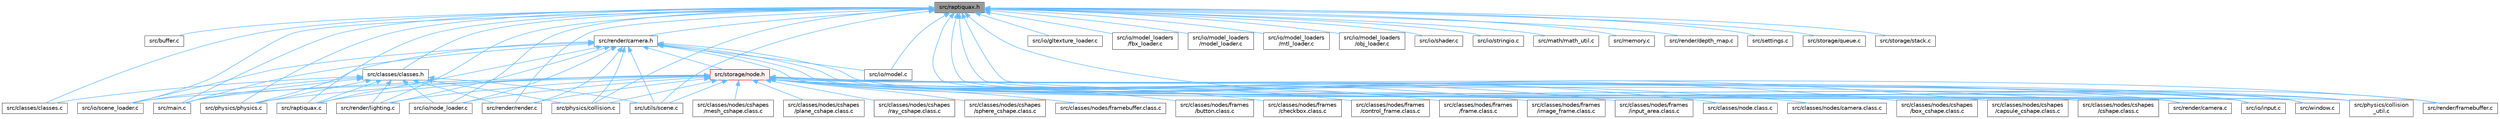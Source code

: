 digraph "src/raptiquax.h"
{
 // LATEX_PDF_SIZE
  bgcolor="transparent";
  edge [fontname=Helvetica,fontsize=10,labelfontname=Helvetica,labelfontsize=10];
  node [fontname=Helvetica,fontsize=10,shape=box,height=0.2,width=0.4];
  Node1 [id="Node000001",label="src/raptiquax.h",height=0.2,width=0.4,color="gray40", fillcolor="grey60", style="filled", fontcolor="black",tooltip="This file contains type definitions for fixed-width integer types and floating-point types."];
  Node1 -> Node2 [id="edge88_Node000001_Node000002",dir="back",color="steelblue1",style="solid",tooltip=" "];
  Node2 [id="Node000002",label="src/buffer.c",height=0.2,width=0.4,color="grey40", fillcolor="white", style="filled",URL="$buffer_8c.html",tooltip=" "];
  Node1 -> Node3 [id="edge89_Node000001_Node000003",dir="back",color="steelblue1",style="solid",tooltip=" "];
  Node3 [id="Node000003",label="src/classes/classes.c",height=0.2,width=0.4,color="grey40", fillcolor="white", style="filled",URL="$classes_8c.html",tooltip=" "];
  Node1 -> Node4 [id="edge90_Node000001_Node000004",dir="back",color="steelblue1",style="solid",tooltip=" "];
  Node4 [id="Node000004",label="src/classes/classes.h",height=0.2,width=0.4,color="grey40", fillcolor="white", style="filled",URL="$classes_8h.html",tooltip=" "];
  Node4 -> Node3 [id="edge91_Node000004_Node000003",dir="back",color="steelblue1",style="solid",tooltip=" "];
  Node4 -> Node5 [id="edge92_Node000004_Node000005",dir="back",color="steelblue1",style="solid",tooltip=" "];
  Node5 [id="Node000005",label="src/io/node_loader.c",height=0.2,width=0.4,color="grey40", fillcolor="white", style="filled",URL="$node__loader_8c.html",tooltip=" "];
  Node4 -> Node6 [id="edge93_Node000004_Node000006",dir="back",color="steelblue1",style="solid",tooltip=" "];
  Node6 [id="Node000006",label="src/io/scene_loader.c",height=0.2,width=0.4,color="grey40", fillcolor="white", style="filled",URL="$scene__loader_8c.html",tooltip=" "];
  Node4 -> Node7 [id="edge94_Node000004_Node000007",dir="back",color="steelblue1",style="solid",tooltip=" "];
  Node7 [id="Node000007",label="src/main.c",height=0.2,width=0.4,color="grey40", fillcolor="white", style="filled",URL="$main_8c.html",tooltip=" "];
  Node4 -> Node8 [id="edge95_Node000004_Node000008",dir="back",color="steelblue1",style="solid",tooltip=" "];
  Node8 [id="Node000008",label="src/physics/collision.c",height=0.2,width=0.4,color="grey40", fillcolor="white", style="filled",URL="$collision_8c.html",tooltip=" "];
  Node4 -> Node9 [id="edge96_Node000004_Node000009",dir="back",color="steelblue1",style="solid",tooltip=" "];
  Node9 [id="Node000009",label="src/physics/physics.c",height=0.2,width=0.4,color="grey40", fillcolor="white", style="filled",URL="$physics_8c.html",tooltip=" "];
  Node4 -> Node10 [id="edge97_Node000004_Node000010",dir="back",color="steelblue1",style="solid",tooltip=" "];
  Node10 [id="Node000010",label="src/raptiquax.c",height=0.2,width=0.4,color="grey40", fillcolor="white", style="filled",URL="$raptiquax_8c.html",tooltip=" "];
  Node4 -> Node11 [id="edge98_Node000004_Node000011",dir="back",color="steelblue1",style="solid",tooltip=" "];
  Node11 [id="Node000011",label="src/render/lighting.c",height=0.2,width=0.4,color="grey40", fillcolor="white", style="filled",URL="$lighting_8c.html",tooltip=" "];
  Node4 -> Node12 [id="edge99_Node000004_Node000012",dir="back",color="steelblue1",style="solid",tooltip=" "];
  Node12 [id="Node000012",label="src/render/render.c",height=0.2,width=0.4,color="grey40", fillcolor="white", style="filled",URL="$render_8c.html",tooltip=" "];
  Node4 -> Node13 [id="edge100_Node000004_Node000013",dir="back",color="steelblue1",style="solid",tooltip=" "];
  Node13 [id="Node000013",label="src/utils/scene.c",height=0.2,width=0.4,color="grey40", fillcolor="white", style="filled",URL="$scene_8c.html",tooltip=" "];
  Node1 -> Node14 [id="edge101_Node000001_Node000014",dir="back",color="steelblue1",style="solid",tooltip=" "];
  Node14 [id="Node000014",label="src/io/gltexture_loader.c",height=0.2,width=0.4,color="grey40", fillcolor="white", style="filled",URL="$gltexture__loader_8c.html",tooltip=" "];
  Node1 -> Node15 [id="edge102_Node000001_Node000015",dir="back",color="steelblue1",style="solid",tooltip=" "];
  Node15 [id="Node000015",label="src/io/input.c",height=0.2,width=0.4,color="grey40", fillcolor="white", style="filled",URL="$input_8c.html",tooltip=" "];
  Node1 -> Node16 [id="edge103_Node000001_Node000016",dir="back",color="steelblue1",style="solid",tooltip=" "];
  Node16 [id="Node000016",label="src/io/model.c",height=0.2,width=0.4,color="grey40", fillcolor="white", style="filled",URL="$model_8c.html",tooltip=" "];
  Node1 -> Node17 [id="edge104_Node000001_Node000017",dir="back",color="steelblue1",style="solid",tooltip=" "];
  Node17 [id="Node000017",label="src/io/model_loaders\l/fbx_loader.c",height=0.2,width=0.4,color="grey40", fillcolor="white", style="filled",URL="$fbx__loader_8c.html",tooltip=" "];
  Node1 -> Node18 [id="edge105_Node000001_Node000018",dir="back",color="steelblue1",style="solid",tooltip=" "];
  Node18 [id="Node000018",label="src/io/model_loaders\l/model_loader.c",height=0.2,width=0.4,color="grey40", fillcolor="white", style="filled",URL="$model__loader_8c.html",tooltip=" "];
  Node1 -> Node19 [id="edge106_Node000001_Node000019",dir="back",color="steelblue1",style="solid",tooltip=" "];
  Node19 [id="Node000019",label="src/io/model_loaders\l/mtl_loader.c",height=0.2,width=0.4,color="grey40", fillcolor="white", style="filled",URL="$mtl__loader_8c.html",tooltip=" "];
  Node1 -> Node20 [id="edge107_Node000001_Node000020",dir="back",color="steelblue1",style="solid",tooltip=" "];
  Node20 [id="Node000020",label="src/io/model_loaders\l/obj_loader.c",height=0.2,width=0.4,color="grey40", fillcolor="white", style="filled",URL="$obj__loader_8c.html",tooltip=" "];
  Node1 -> Node5 [id="edge108_Node000001_Node000005",dir="back",color="steelblue1",style="solid",tooltip=" "];
  Node1 -> Node6 [id="edge109_Node000001_Node000006",dir="back",color="steelblue1",style="solid",tooltip=" "];
  Node1 -> Node21 [id="edge110_Node000001_Node000021",dir="back",color="steelblue1",style="solid",tooltip=" "];
  Node21 [id="Node000021",label="src/io/shader.c",height=0.2,width=0.4,color="grey40", fillcolor="white", style="filled",URL="$shader_8c.html",tooltip=" "];
  Node1 -> Node22 [id="edge111_Node000001_Node000022",dir="back",color="steelblue1",style="solid",tooltip=" "];
  Node22 [id="Node000022",label="src/io/stringio.c",height=0.2,width=0.4,color="grey40", fillcolor="white", style="filled",URL="$stringio_8c.html",tooltip=" "];
  Node1 -> Node7 [id="edge112_Node000001_Node000007",dir="back",color="steelblue1",style="solid",tooltip=" "];
  Node1 -> Node23 [id="edge113_Node000001_Node000023",dir="back",color="steelblue1",style="solid",tooltip=" "];
  Node23 [id="Node000023",label="src/math/math_util.c",height=0.2,width=0.4,color="grey40", fillcolor="white", style="filled",URL="$math__util_8c.html",tooltip=" "];
  Node1 -> Node24 [id="edge114_Node000001_Node000024",dir="back",color="steelblue1",style="solid",tooltip=" "];
  Node24 [id="Node000024",label="src/memory.c",height=0.2,width=0.4,color="grey40", fillcolor="white", style="filled",URL="$memory_8c.html",tooltip=" "];
  Node1 -> Node8 [id="edge115_Node000001_Node000008",dir="back",color="steelblue1",style="solid",tooltip=" "];
  Node1 -> Node25 [id="edge116_Node000001_Node000025",dir="back",color="steelblue1",style="solid",tooltip=" "];
  Node25 [id="Node000025",label="src/physics/collision\l_util.c",height=0.2,width=0.4,color="grey40", fillcolor="white", style="filled",URL="$collision__util_8c.html",tooltip=" "];
  Node1 -> Node9 [id="edge117_Node000001_Node000009",dir="back",color="steelblue1",style="solid",tooltip=" "];
  Node1 -> Node10 [id="edge118_Node000001_Node000010",dir="back",color="steelblue1",style="solid",tooltip=" "];
  Node1 -> Node26 [id="edge119_Node000001_Node000026",dir="back",color="steelblue1",style="solid",tooltip=" "];
  Node26 [id="Node000026",label="src/render/camera.c",height=0.2,width=0.4,color="grey40", fillcolor="white", style="filled",URL="$camera_8c.html",tooltip=" "];
  Node1 -> Node27 [id="edge120_Node000001_Node000027",dir="back",color="steelblue1",style="solid",tooltip=" "];
  Node27 [id="Node000027",label="src/render/camera.h",height=0.2,width=0.4,color="grey40", fillcolor="white", style="filled",URL="$camera_8h.html",tooltip=" "];
  Node27 -> Node15 [id="edge121_Node000027_Node000015",dir="back",color="steelblue1",style="solid",tooltip=" "];
  Node27 -> Node16 [id="edge122_Node000027_Node000016",dir="back",color="steelblue1",style="solid",tooltip=" "];
  Node27 -> Node5 [id="edge123_Node000027_Node000005",dir="back",color="steelblue1",style="solid",tooltip=" "];
  Node27 -> Node6 [id="edge124_Node000027_Node000006",dir="back",color="steelblue1",style="solid",tooltip=" "];
  Node27 -> Node7 [id="edge125_Node000027_Node000007",dir="back",color="steelblue1",style="solid",tooltip=" "];
  Node27 -> Node8 [id="edge126_Node000027_Node000008",dir="back",color="steelblue1",style="solid",tooltip=" "];
  Node27 -> Node25 [id="edge127_Node000027_Node000025",dir="back",color="steelblue1",style="solid",tooltip=" "];
  Node27 -> Node9 [id="edge128_Node000027_Node000009",dir="back",color="steelblue1",style="solid",tooltip=" "];
  Node27 -> Node10 [id="edge129_Node000027_Node000010",dir="back",color="steelblue1",style="solid",tooltip=" "];
  Node27 -> Node26 [id="edge130_Node000027_Node000026",dir="back",color="steelblue1",style="solid",tooltip=" "];
  Node27 -> Node11 [id="edge131_Node000027_Node000011",dir="back",color="steelblue1",style="solid",tooltip=" "];
  Node27 -> Node12 [id="edge132_Node000027_Node000012",dir="back",color="steelblue1",style="solid",tooltip=" "];
  Node27 -> Node28 [id="edge133_Node000027_Node000028",dir="back",color="steelblue1",style="solid",tooltip=" "];
  Node28 [id="Node000028",label="src/storage/node.h",height=0.2,width=0.4,color="red", fillcolor="#FFF0F0", style="filled",URL="$node_8h.html",tooltip=" "];
  Node28 -> Node29 [id="edge134_Node000028_Node000029",dir="back",color="steelblue1",style="solid",tooltip=" "];
  Node29 [id="Node000029",label="src/classes/node.class.c",height=0.2,width=0.4,color="grey40", fillcolor="white", style="filled",URL="$node_8class_8c.html",tooltip="Implementation of the node class for the ProjetSDLOpenGLL2 project."];
  Node28 -> Node30 [id="edge135_Node000028_Node000030",dir="back",color="steelblue1",style="solid",tooltip=" "];
  Node30 [id="Node000030",label="src/classes/nodes/camera.class.c",height=0.2,width=0.4,color="grey40", fillcolor="white", style="filled",URL="$camera_8class_8c.html",tooltip="This file contains the implementation of the Camera class."];
  Node28 -> Node31 [id="edge136_Node000028_Node000031",dir="back",color="steelblue1",style="solid",tooltip=" "];
  Node31 [id="Node000031",label="src/classes/nodes/cshapes\l/box_cshape.class.c",height=0.2,width=0.4,color="grey40", fillcolor="white", style="filled",URL="$box__cshape_8class_8c.html",tooltip="This source file defines the BoxCShape class and its associated methods."];
  Node28 -> Node32 [id="edge137_Node000028_Node000032",dir="back",color="steelblue1",style="solid",tooltip=" "];
  Node32 [id="Node000032",label="src/classes/nodes/cshapes\l/capsule_cshape.class.c",height=0.2,width=0.4,color="grey40", fillcolor="white", style="filled",URL="$capsule__cshape_8class_8c.html",tooltip="This file defines the implementation of the capsule shape class."];
  Node28 -> Node33 [id="edge138_Node000028_Node000033",dir="back",color="steelblue1",style="solid",tooltip=" "];
  Node33 [id="Node000033",label="src/classes/nodes/cshapes\l/cshape.class.c",height=0.2,width=0.4,color="grey40", fillcolor="white", style="filled",URL="$cshape_8class_8c.html",tooltip="This file defines the implementation of various CShape classes."];
  Node28 -> Node34 [id="edge139_Node000028_Node000034",dir="back",color="steelblue1",style="solid",tooltip=" "];
  Node34 [id="Node000034",label="src/classes/nodes/cshapes\l/mesh_cshape.class.c",height=0.2,width=0.4,color="grey40", fillcolor="white", style="filled",URL="$mesh__cshape_8class_8c.html",tooltip="This file defines the implementation of mesh shapes for the project."];
  Node28 -> Node35 [id="edge140_Node000028_Node000035",dir="back",color="steelblue1",style="solid",tooltip=" "];
  Node35 [id="Node000035",label="src/classes/nodes/cshapes\l/plane_cshape.class.c",height=0.2,width=0.4,color="grey40", fillcolor="white", style="filled",URL="$plane__cshape_8class_8c.html",tooltip="This file defines the implementation of a plane shape class."];
  Node28 -> Node36 [id="edge141_Node000028_Node000036",dir="back",color="steelblue1",style="solid",tooltip=" "];
  Node36 [id="Node000036",label="src/classes/nodes/cshapes\l/ray_cshape.class.c",height=0.2,width=0.4,color="grey40", fillcolor="white", style="filled",URL="$ray__cshape_8class_8c.html",tooltip="This file defines the implementation of ray-casting shapes."];
  Node28 -> Node37 [id="edge142_Node000028_Node000037",dir="back",color="steelblue1",style="solid",tooltip=" "];
  Node37 [id="Node000037",label="src/classes/nodes/cshapes\l/sphere_cshape.class.c",height=0.2,width=0.4,color="grey40", fillcolor="white", style="filled",URL="$sphere__cshape_8class_8c.html",tooltip="This file contains the implementation of the SphereCShape class."];
  Node28 -> Node38 [id="edge143_Node000028_Node000038",dir="back",color="steelblue1",style="solid",tooltip=" "];
  Node38 [id="Node000038",label="src/classes/nodes/framebuffer.class.c",height=0.2,width=0.4,color="grey40", fillcolor="white", style="filled",URL="$framebuffer_8class_8c.html",tooltip="Framebuffer class implementation."];
  Node28 -> Node39 [id="edge144_Node000028_Node000039",dir="back",color="steelblue1",style="solid",tooltip=" "];
  Node39 [id="Node000039",label="src/classes/nodes/frames\l/button.class.c",height=0.2,width=0.4,color="grey40", fillcolor="white", style="filled",URL="$button_8class_8c.html",tooltip="This file defines the Button class and its associated methods."];
  Node28 -> Node40 [id="edge145_Node000028_Node000040",dir="back",color="steelblue1",style="solid",tooltip=" "];
  Node40 [id="Node000040",label="src/classes/nodes/frames\l/checkbox.class.c",height=0.2,width=0.4,color="grey40", fillcolor="white", style="filled",URL="$checkbox_8class_8c.html",tooltip="Implementation of the Checkbox class for the GUI framework."];
  Node28 -> Node41 [id="edge146_Node000028_Node000041",dir="back",color="steelblue1",style="solid",tooltip=" "];
  Node41 [id="Node000041",label="src/classes/nodes/frames\l/control_frame.class.c",height=0.2,width=0.4,color="grey40", fillcolor="white", style="filled",URL="$control__frame_8class_8c.html",tooltip="This file defines the implementation of the control frame class."];
  Node28 -> Node42 [id="edge147_Node000028_Node000042",dir="back",color="steelblue1",style="solid",tooltip=" "];
  Node42 [id="Node000042",label="src/classes/nodes/frames\l/frame.class.c",height=0.2,width=0.4,color="grey40", fillcolor="white", style="filled",URL="$frame_8class_8c.html",tooltip="This file defines the implementation of frame-related functionalities."];
  Node28 -> Node43 [id="edge148_Node000028_Node000043",dir="back",color="steelblue1",style="solid",tooltip=" "];
  Node43 [id="Node000043",label="src/classes/nodes/frames\l/image_frame.class.c",height=0.2,width=0.4,color="grey40", fillcolor="white", style="filled",URL="$image__frame_8class_8c.html",tooltip="This file contains the implementation of the ImageFrame class."];
  Node28 -> Node44 [id="edge149_Node000028_Node000044",dir="back",color="steelblue1",style="solid",tooltip=" "];
  Node44 [id="Node000044",label="src/classes/nodes/frames\l/input_area.class.c",height=0.2,width=0.4,color="grey40", fillcolor="white", style="filled",URL="$input__area_8class_8c.html",tooltip="This file defines the InputArea class and its associated methods."];
  Node28 -> Node15 [id="edge150_Node000028_Node000015",dir="back",color="steelblue1",style="solid",tooltip=" "];
  Node28 -> Node5 [id="edge151_Node000028_Node000005",dir="back",color="steelblue1",style="solid",tooltip=" "];
  Node28 -> Node6 [id="edge152_Node000028_Node000006",dir="back",color="steelblue1",style="solid",tooltip=" "];
  Node28 -> Node7 [id="edge153_Node000028_Node000007",dir="back",color="steelblue1",style="solid",tooltip=" "];
  Node28 -> Node8 [id="edge154_Node000028_Node000008",dir="back",color="steelblue1",style="solid",tooltip=" "];
  Node28 -> Node25 [id="edge155_Node000028_Node000025",dir="back",color="steelblue1",style="solid",tooltip=" "];
  Node28 -> Node9 [id="edge156_Node000028_Node000009",dir="back",color="steelblue1",style="solid",tooltip=" "];
  Node28 -> Node10 [id="edge157_Node000028_Node000010",dir="back",color="steelblue1",style="solid",tooltip=" "];
  Node28 -> Node26 [id="edge158_Node000028_Node000026",dir="back",color="steelblue1",style="solid",tooltip=" "];
  Node28 -> Node64 [id="edge159_Node000028_Node000064",dir="back",color="steelblue1",style="solid",tooltip=" "];
  Node64 [id="Node000064",label="src/render/framebuffer.c",height=0.2,width=0.4,color="grey40", fillcolor="white", style="filled",URL="$framebuffer_8c.html",tooltip=" "];
  Node28 -> Node11 [id="edge160_Node000028_Node000011",dir="back",color="steelblue1",style="solid",tooltip=" "];
  Node28 -> Node12 [id="edge161_Node000028_Node000012",dir="back",color="steelblue1",style="solid",tooltip=" "];
  Node28 -> Node13 [id="edge162_Node000028_Node000013",dir="back",color="steelblue1",style="solid",tooltip=" "];
  Node28 -> Node65 [id="edge163_Node000028_Node000065",dir="back",color="steelblue1",style="solid",tooltip=" "];
  Node65 [id="Node000065",label="src/window.c",height=0.2,width=0.4,color="grey40", fillcolor="white", style="filled",URL="$window_8c.html",tooltip=" "];
  Node27 -> Node13 [id="edge164_Node000027_Node000013",dir="back",color="steelblue1",style="solid",tooltip=" "];
  Node27 -> Node65 [id="edge165_Node000027_Node000065",dir="back",color="steelblue1",style="solid",tooltip=" "];
  Node1 -> Node66 [id="edge166_Node000001_Node000066",dir="back",color="steelblue1",style="solid",tooltip=" "];
  Node66 [id="Node000066",label="src/render/depth_map.c",height=0.2,width=0.4,color="grey40", fillcolor="white", style="filled",URL="$depth__map_8c.html",tooltip=" "];
  Node1 -> Node64 [id="edge167_Node000001_Node000064",dir="back",color="steelblue1",style="solid",tooltip=" "];
  Node1 -> Node11 [id="edge168_Node000001_Node000011",dir="back",color="steelblue1",style="solid",tooltip=" "];
  Node1 -> Node12 [id="edge169_Node000001_Node000012",dir="back",color="steelblue1",style="solid",tooltip=" "];
  Node1 -> Node67 [id="edge170_Node000001_Node000067",dir="back",color="steelblue1",style="solid",tooltip=" "];
  Node67 [id="Node000067",label="src/settings.c",height=0.2,width=0.4,color="grey40", fillcolor="white", style="filled",URL="$settings_8c.html",tooltip=" "];
  Node1 -> Node68 [id="edge171_Node000001_Node000068",dir="back",color="steelblue1",style="solid",tooltip=" "];
  Node68 [id="Node000068",label="src/storage/queue.c",height=0.2,width=0.4,color="grey40", fillcolor="white", style="filled",URL="$queue_8c.html",tooltip=" "];
  Node1 -> Node69 [id="edge172_Node000001_Node000069",dir="back",color="steelblue1",style="solid",tooltip=" "];
  Node69 [id="Node000069",label="src/storage/stack.c",height=0.2,width=0.4,color="grey40", fillcolor="white", style="filled",URL="$stack_8c.html",tooltip=" "];
  Node1 -> Node13 [id="edge173_Node000001_Node000013",dir="back",color="steelblue1",style="solid",tooltip=" "];
  Node1 -> Node65 [id="edge174_Node000001_Node000065",dir="back",color="steelblue1",style="solid",tooltip=" "];
}
